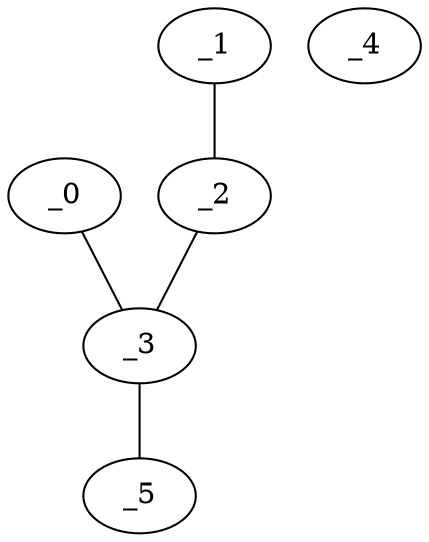 graph EP1_0111 {
	_0	 [x="2.19993",
		y="2.64879"];
	_3	 [x="0.73",
		y="2.73"];
	_0 -- _3;
	_1	 [x="2.29832",
		y="0.598348"];
	_2	 [x="0.665536",
		y="0.687178"];
	_1 -- _2;
	_2 -- _3;
	_5	 [x="2.42901",
		y="0.724386"];
	_3 -- _5;
	_4	 [x="0.56469",
		y="1.79971"];
}
